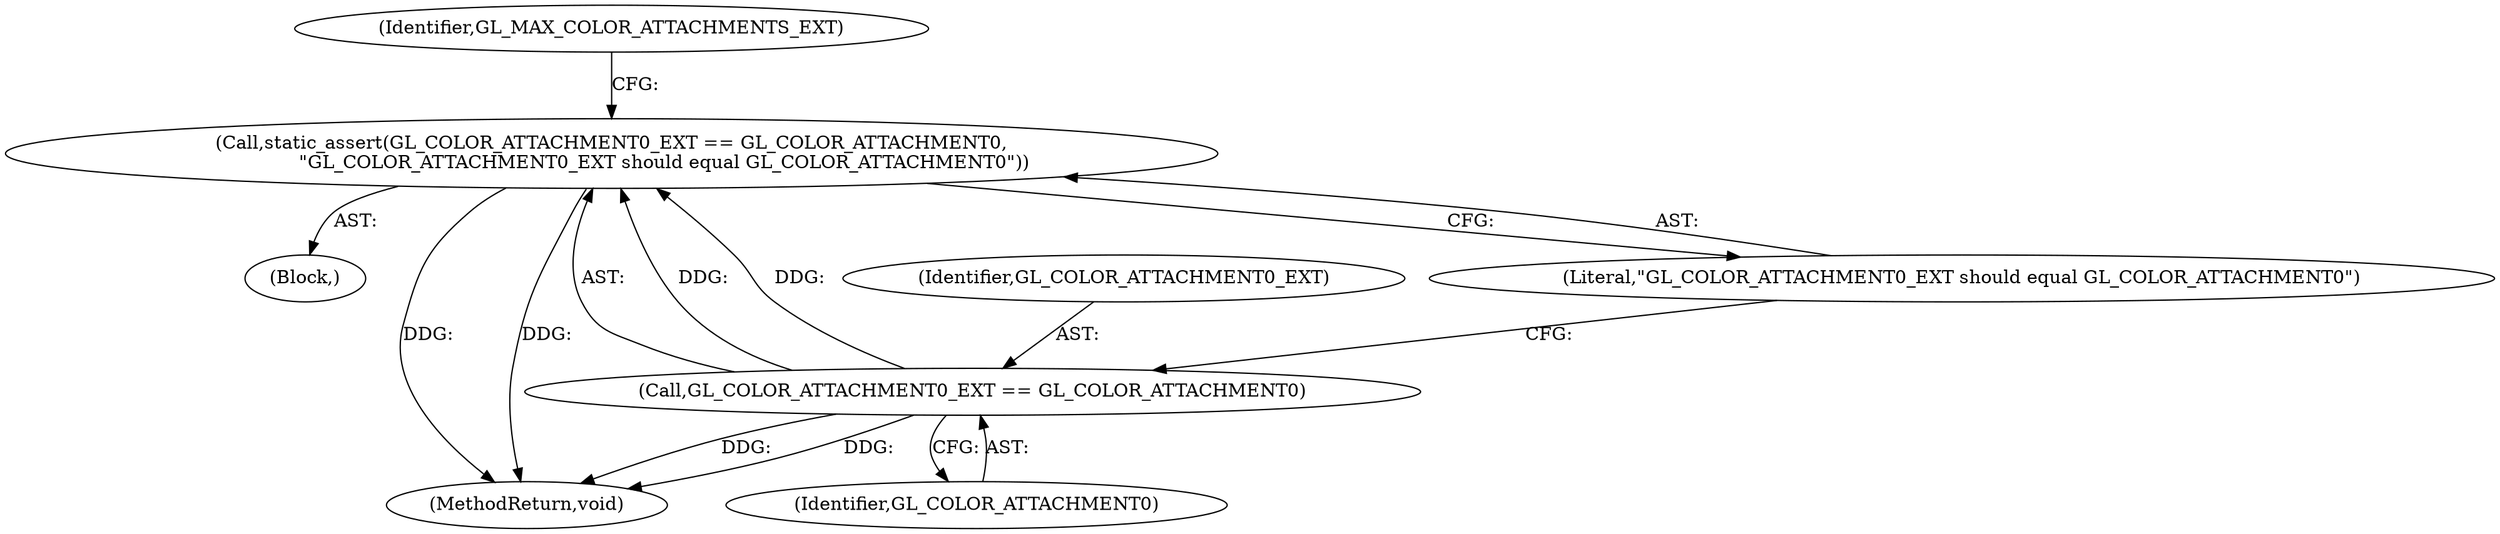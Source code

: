 digraph "0_Chrome_a4150b688a754d3d10d2ca385155b1c95d77d6ae_0@API" {
"1001674" [label="(Call,static_assert(GL_COLOR_ATTACHMENT0_EXT == GL_COLOR_ATTACHMENT0,\n                  \"GL_COLOR_ATTACHMENT0_EXT should equal GL_COLOR_ATTACHMENT0\"))"];
"1001675" [label="(Call,GL_COLOR_ATTACHMENT0_EXT == GL_COLOR_ATTACHMENT0)"];
"1001651" [label="(Block,)"];
"1002478" [label="(MethodReturn,void)"];
"1001675" [label="(Call,GL_COLOR_ATTACHMENT0_EXT == GL_COLOR_ATTACHMENT0)"];
"1001677" [label="(Identifier,GL_COLOR_ATTACHMENT0)"];
"1001674" [label="(Call,static_assert(GL_COLOR_ATTACHMENT0_EXT == GL_COLOR_ATTACHMENT0,\n                  \"GL_COLOR_ATTACHMENT0_EXT should equal GL_COLOR_ATTACHMENT0\"))"];
"1001676" [label="(Identifier,GL_COLOR_ATTACHMENT0_EXT)"];
"1001680" [label="(Identifier,GL_MAX_COLOR_ATTACHMENTS_EXT)"];
"1001678" [label="(Literal,\"GL_COLOR_ATTACHMENT0_EXT should equal GL_COLOR_ATTACHMENT0\")"];
"1001674" -> "1001651"  [label="AST: "];
"1001674" -> "1001678"  [label="CFG: "];
"1001675" -> "1001674"  [label="AST: "];
"1001678" -> "1001674"  [label="AST: "];
"1001680" -> "1001674"  [label="CFG: "];
"1001674" -> "1002478"  [label="DDG: "];
"1001674" -> "1002478"  [label="DDG: "];
"1001675" -> "1001674"  [label="DDG: "];
"1001675" -> "1001674"  [label="DDG: "];
"1001675" -> "1001677"  [label="CFG: "];
"1001676" -> "1001675"  [label="AST: "];
"1001677" -> "1001675"  [label="AST: "];
"1001678" -> "1001675"  [label="CFG: "];
"1001675" -> "1002478"  [label="DDG: "];
"1001675" -> "1002478"  [label="DDG: "];
}

